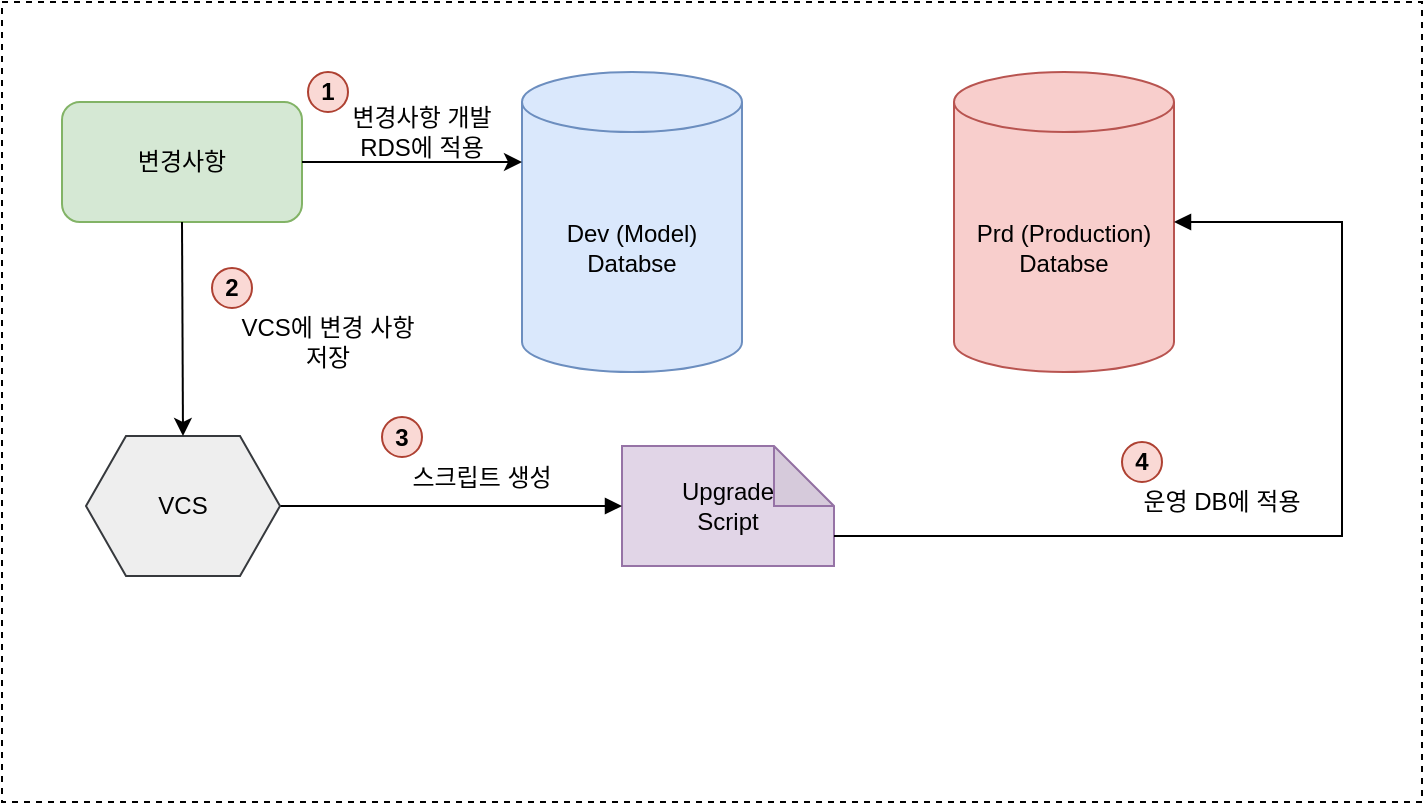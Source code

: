 <mxfile version="23.0.2" type="device">
  <diagram name="페이지-1" id="FazmUuv_XOw_wtZI-5vd">
    <mxGraphModel dx="1434" dy="784" grid="1" gridSize="10" guides="1" tooltips="1" connect="1" arrows="1" fold="1" page="1" pageScale="1" pageWidth="827" pageHeight="1169" math="0" shadow="0">
      <root>
        <mxCell id="0" />
        <mxCell id="1" parent="0" />
        <mxCell id="Et9LwXWuMsC5IKqSnBcc-6" value="" style="rounded=0;whiteSpace=wrap;html=1;fillColor=none;dashed=1;" vertex="1" parent="1">
          <mxGeometry x="20" y="130" width="710" height="400" as="geometry" />
        </mxCell>
        <mxCell id="Et9LwXWuMsC5IKqSnBcc-1" value="변경사항" style="rounded=1;whiteSpace=wrap;html=1;fillColor=#d5e8d4;strokeColor=#82b366;" vertex="1" parent="1">
          <mxGeometry x="50" y="180" width="120" height="60" as="geometry" />
        </mxCell>
        <mxCell id="Et9LwXWuMsC5IKqSnBcc-2" value="Dev (Model)&lt;br&gt;Databse" style="shape=cylinder3;whiteSpace=wrap;html=1;boundedLbl=1;backgroundOutline=1;size=15;fillColor=#dae8fc;strokeColor=#6c8ebf;" vertex="1" parent="1">
          <mxGeometry x="280" y="165" width="110" height="150" as="geometry" />
        </mxCell>
        <mxCell id="Et9LwXWuMsC5IKqSnBcc-3" value="Prd (Production)&lt;br&gt;Databse" style="shape=cylinder3;whiteSpace=wrap;html=1;boundedLbl=1;backgroundOutline=1;size=15;fillColor=#f8cecc;strokeColor=#b85450;" vertex="1" parent="1">
          <mxGeometry x="496" y="165" width="110" height="150" as="geometry" />
        </mxCell>
        <mxCell id="Et9LwXWuMsC5IKqSnBcc-5" value="Upgrade&lt;br&gt;Script" style="shape=note;whiteSpace=wrap;html=1;backgroundOutline=1;darkOpacity=0.05;fillColor=#e1d5e7;strokeColor=#9673a6;" vertex="1" parent="1">
          <mxGeometry x="330" y="352" width="106" height="60" as="geometry" />
        </mxCell>
        <mxCell id="Et9LwXWuMsC5IKqSnBcc-7" value="" style="endArrow=classic;html=1;rounded=0;exitX=1;exitY=0.5;exitDx=0;exitDy=0;entryX=0;entryY=0;entryDx=0;entryDy=45;entryPerimeter=0;" edge="1" parent="1" source="Et9LwXWuMsC5IKqSnBcc-1" target="Et9LwXWuMsC5IKqSnBcc-2">
          <mxGeometry width="50" height="50" relative="1" as="geometry">
            <mxPoint x="200" y="360" as="sourcePoint" />
            <mxPoint x="250" y="310" as="targetPoint" />
          </mxGeometry>
        </mxCell>
        <mxCell id="Et9LwXWuMsC5IKqSnBcc-10" value="" style="endArrow=none;html=1;rounded=0;entryX=1;entryY=0.5;entryDx=0;entryDy=0;exitX=0;exitY=0.5;exitDx=0;exitDy=0;exitPerimeter=0;startArrow=block;startFill=1;endFill=0;" edge="1" parent="1" source="Et9LwXWuMsC5IKqSnBcc-5" target="Et9LwXWuMsC5IKqSnBcc-20">
          <mxGeometry width="50" height="50" relative="1" as="geometry">
            <mxPoint x="390" y="430" as="sourcePoint" />
            <mxPoint x="445" y="395" as="targetPoint" />
          </mxGeometry>
        </mxCell>
        <mxCell id="Et9LwXWuMsC5IKqSnBcc-11" value="" style="endArrow=none;html=1;rounded=0;entryX=0;entryY=0;entryDx=106;entryDy=45;exitX=1;exitY=0.5;exitDx=0;exitDy=0;exitPerimeter=0;startArrow=block;startFill=1;endFill=0;entryPerimeter=0;" edge="1" parent="1" source="Et9LwXWuMsC5IKqSnBcc-3" target="Et9LwXWuMsC5IKqSnBcc-5">
          <mxGeometry width="50" height="50" relative="1" as="geometry">
            <mxPoint x="455" y="450" as="sourcePoint" />
            <mxPoint x="455" y="405" as="targetPoint" />
            <Array as="points">
              <mxPoint x="690" y="240" />
              <mxPoint x="690" y="397" />
            </Array>
          </mxGeometry>
        </mxCell>
        <mxCell id="Et9LwXWuMsC5IKqSnBcc-12" value="&lt;b&gt;1&lt;/b&gt;" style="ellipse;whiteSpace=wrap;html=1;aspect=fixed;fillColor=#fad9d5;strokeColor=#ae4132;" vertex="1" parent="1">
          <mxGeometry x="173" y="165" width="20" height="20" as="geometry" />
        </mxCell>
        <mxCell id="Et9LwXWuMsC5IKqSnBcc-13" value="변경사항 개발 RDS에 적용" style="text;html=1;strokeColor=none;fillColor=none;align=center;verticalAlign=middle;whiteSpace=wrap;rounded=0;" vertex="1" parent="1">
          <mxGeometry x="180" y="180" width="100" height="30" as="geometry" />
        </mxCell>
        <mxCell id="Et9LwXWuMsC5IKqSnBcc-14" value="&lt;b&gt;2&lt;/b&gt;" style="ellipse;whiteSpace=wrap;html=1;aspect=fixed;fillColor=#fad9d5;strokeColor=#ae4132;" vertex="1" parent="1">
          <mxGeometry x="125" y="263" width="20" height="20" as="geometry" />
        </mxCell>
        <mxCell id="Et9LwXWuMsC5IKqSnBcc-15" value="VCS에 변경 사항 저장" style="text;html=1;strokeColor=none;fillColor=none;align=center;verticalAlign=middle;whiteSpace=wrap;rounded=0;" vertex="1" parent="1">
          <mxGeometry x="133" y="285" width="100" height="30" as="geometry" />
        </mxCell>
        <mxCell id="Et9LwXWuMsC5IKqSnBcc-16" value="&lt;b&gt;3&lt;/b&gt;" style="ellipse;whiteSpace=wrap;html=1;aspect=fixed;fillColor=#fad9d5;strokeColor=#ae4132;" vertex="1" parent="1">
          <mxGeometry x="210" y="337.5" width="20" height="20" as="geometry" />
        </mxCell>
        <mxCell id="Et9LwXWuMsC5IKqSnBcc-17" value="스크립트 생성" style="text;html=1;strokeColor=none;fillColor=none;align=center;verticalAlign=middle;whiteSpace=wrap;rounded=0;" vertex="1" parent="1">
          <mxGeometry x="210" y="352.5" width="100" height="30" as="geometry" />
        </mxCell>
        <mxCell id="Et9LwXWuMsC5IKqSnBcc-18" value="&lt;b&gt;4&lt;/b&gt;" style="ellipse;whiteSpace=wrap;html=1;aspect=fixed;fillColor=#fad9d5;strokeColor=#ae4132;" vertex="1" parent="1">
          <mxGeometry x="580" y="350" width="20" height="20" as="geometry" />
        </mxCell>
        <mxCell id="Et9LwXWuMsC5IKqSnBcc-19" value="운영 DB에 적용" style="text;html=1;strokeColor=none;fillColor=none;align=center;verticalAlign=middle;whiteSpace=wrap;rounded=0;" vertex="1" parent="1">
          <mxGeometry x="580" y="365" width="100" height="30" as="geometry" />
        </mxCell>
        <mxCell id="Et9LwXWuMsC5IKqSnBcc-20" value="VCS" style="shape=hexagon;perimeter=hexagonPerimeter2;whiteSpace=wrap;html=1;fixedSize=1;fillColor=#eeeeee;strokeColor=#36393d;" vertex="1" parent="1">
          <mxGeometry x="62" y="347" width="97" height="70" as="geometry" />
        </mxCell>
        <mxCell id="Et9LwXWuMsC5IKqSnBcc-21" value="" style="endArrow=classic;html=1;rounded=0;exitX=0.5;exitY=1;exitDx=0;exitDy=0;entryX=0.5;entryY=0;entryDx=0;entryDy=0;" edge="1" parent="1" source="Et9LwXWuMsC5IKqSnBcc-1" target="Et9LwXWuMsC5IKqSnBcc-20">
          <mxGeometry width="50" height="50" relative="1" as="geometry">
            <mxPoint x="390" y="320" as="sourcePoint" />
            <mxPoint x="440" y="270" as="targetPoint" />
          </mxGeometry>
        </mxCell>
      </root>
    </mxGraphModel>
  </diagram>
</mxfile>
